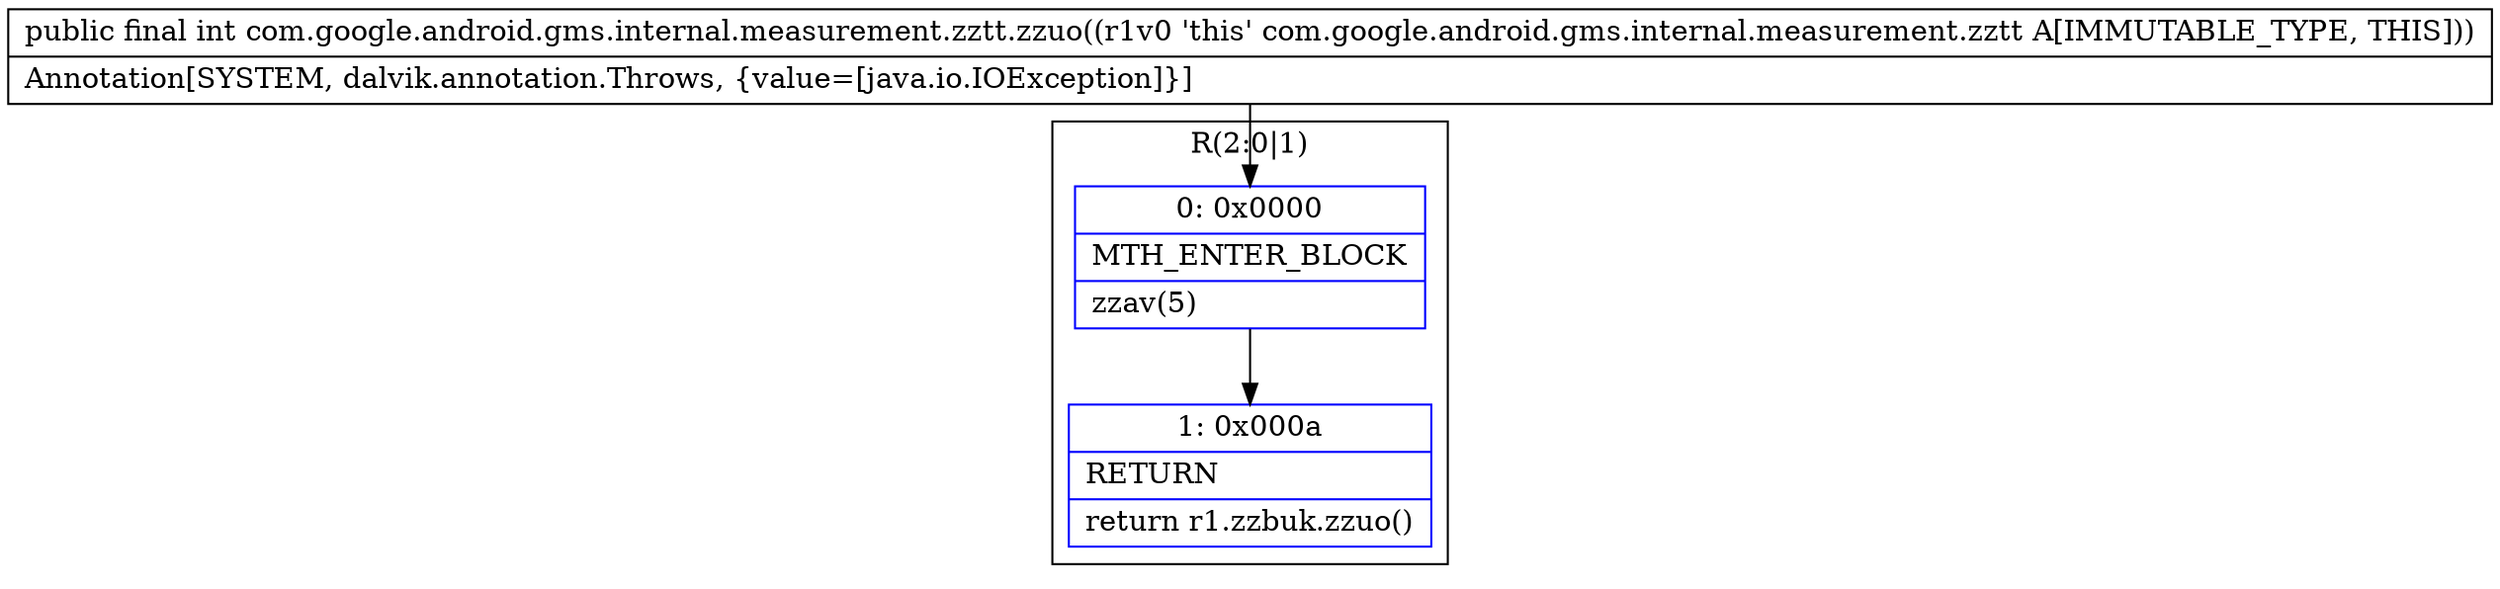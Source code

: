 digraph "CFG forcom.google.android.gms.internal.measurement.zztt.zzuo()I" {
subgraph cluster_Region_1705936352 {
label = "R(2:0|1)";
node [shape=record,color=blue];
Node_0 [shape=record,label="{0\:\ 0x0000|MTH_ENTER_BLOCK\l|zzav(5)\l}"];
Node_1 [shape=record,label="{1\:\ 0x000a|RETURN\l|return r1.zzbuk.zzuo()\l}"];
}
MethodNode[shape=record,label="{public final int com.google.android.gms.internal.measurement.zztt.zzuo((r1v0 'this' com.google.android.gms.internal.measurement.zztt A[IMMUTABLE_TYPE, THIS]))  | Annotation[SYSTEM, dalvik.annotation.Throws, \{value=[java.io.IOException]\}]\l}"];
MethodNode -> Node_0;
Node_0 -> Node_1;
}

